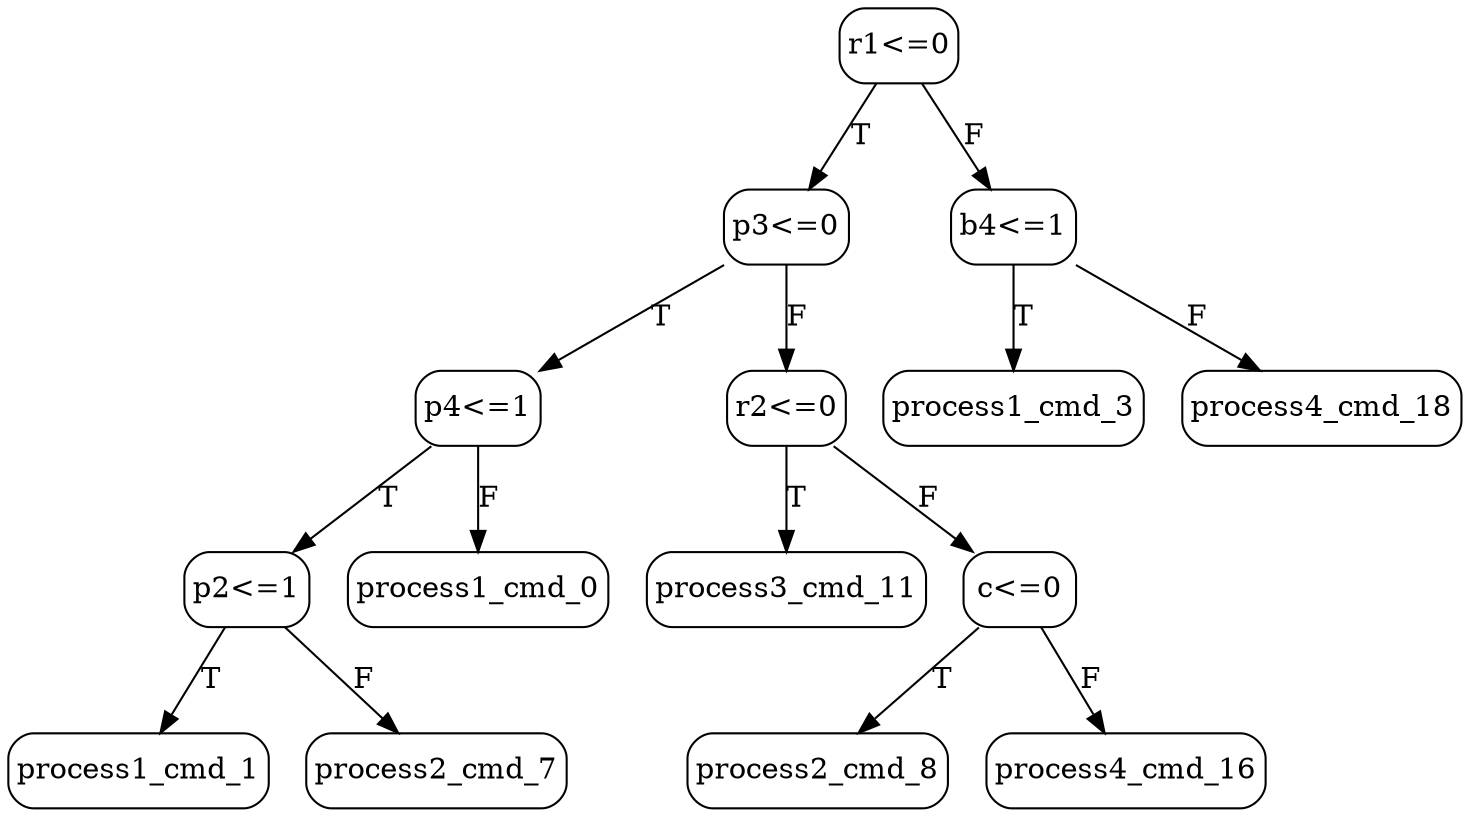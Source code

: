 // decision tree
digraph {
	4 [label=process1_cmd_1 margin="0.05,0.05" shape=box style=rounded]
	5 [label=process2_cmd_7 margin="0.05,0.05" shape=box style=rounded]
	3 [label="p2<=1" margin="0.05,0.05" shape=box style=rounded]
	3 -> 4 [label=T]
	3 -> 5 [label=F]
	6 [label=process1_cmd_0 margin="0.05,0.05" shape=box style=rounded]
	2 [label="p4<=1" margin="0.05,0.05" shape=box style=rounded]
	2 -> 3 [label=T]
	2 -> 6 [label=F]
	10 [label=process3_cmd_11 margin="0.05,0.05" shape=box style=rounded]
	14 [label=process2_cmd_8 margin="0.05,0.05" shape=box style=rounded]
	15 [label=process4_cmd_16 margin="0.05,0.05" shape=box style=rounded]
	13 [label="c<=0" margin="0.05,0.05" shape=box style=rounded]
	13 -> 14 [label=T]
	13 -> 15 [label=F]
	9 [label="r2<=0" margin="0.05,0.05" shape=box style=rounded]
	9 -> 10 [label=T]
	9 -> 13 [label=F]
	1 [label="p3<=0" margin="0.05,0.05" shape=box style=rounded]
	1 -> 2 [label=T]
	1 -> 9 [label=F]
	17 [label=process1_cmd_3 margin="0.05,0.05" shape=box style=rounded]
	24 [label=process4_cmd_18 margin="0.05,0.05" shape=box style=rounded]
	16 [label="b4<=1" margin="0.05,0.05" shape=box style=rounded]
	16 -> 17 [label=T]
	16 -> 24 [label=F]
	0 [label="r1<=0" margin="0.05,0.05" shape=box style=rounded]
	0 -> 1 [label=T]
	0 -> 16 [label=F]
}
